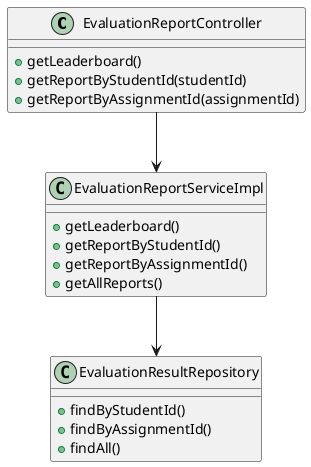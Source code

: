 @startuml
class EvaluationReportController {
    +getLeaderboard()
    +getReportByStudentId(studentId)
    +getReportByAssignmentId(assignmentId)
}

class EvaluationReportServiceImpl {
    +getLeaderboard()
    +getReportByStudentId()
    +getReportByAssignmentId()
    +getAllReports()
}

class EvaluationResultRepository {
    +findByStudentId()
    +findByAssignmentId()
    +findAll()
}

EvaluationReportController --> EvaluationReportServiceImpl
EvaluationReportServiceImpl --> EvaluationResultRepository
@enduml

